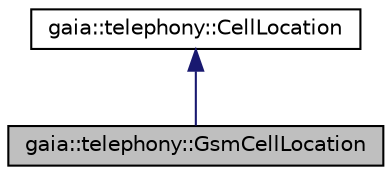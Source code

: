 digraph G
{
  edge [fontname="Helvetica",fontsize="10",labelfontname="Helvetica",labelfontsize="10"];
  node [fontname="Helvetica",fontsize="10",shape=record];
  Node1 [label="gaia::telephony::GsmCellLocation",height=0.2,width=0.4,color="black", fillcolor="grey75", style="filled" fontcolor="black"];
  Node2 -> Node1 [dir=back,color="midnightblue",fontsize="10",style="solid",fontname="Helvetica"];
  Node2 [label="gaia::telephony::CellLocation",height=0.2,width=0.4,color="black", fillcolor="white", style="filled",URL="$dc/d20/classgaia_1_1telephony_1_1_cell_location.html",tooltip="CellLocation represents the location of the device."];
}
